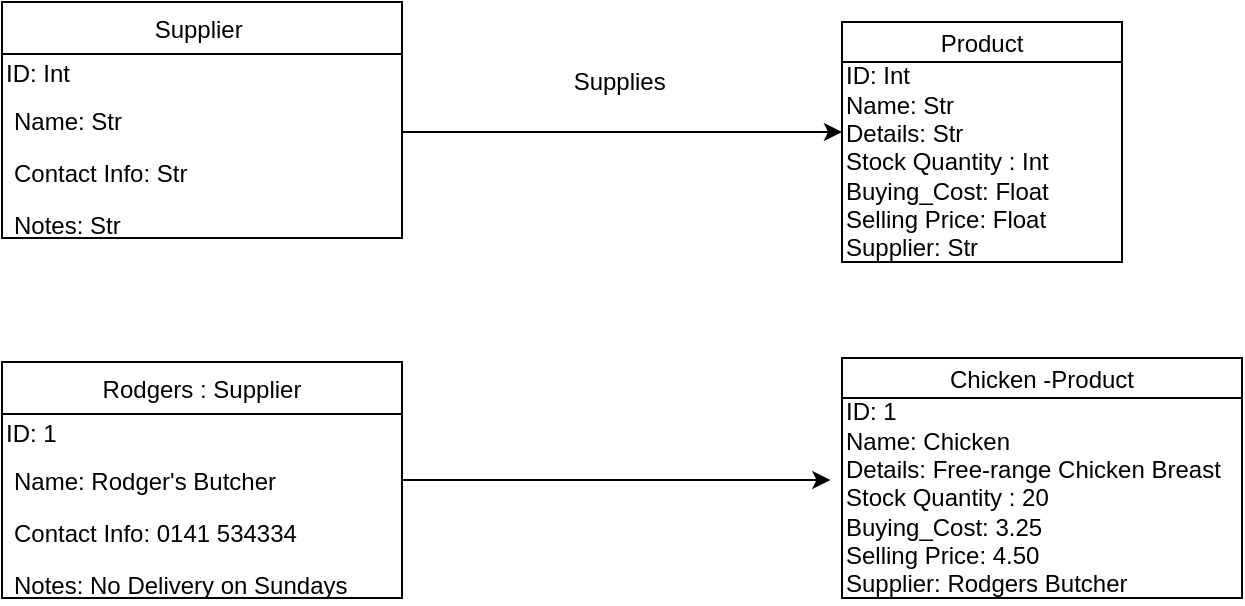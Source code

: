 <mxfile version="14.2.9" type="device"><diagram id="1e1DSsZ0DbWzhlfQLTY4" name="Page-1"><mxGraphModel dx="946" dy="1615" grid="1" gridSize="10" guides="1" tooltips="1" connect="1" arrows="1" fold="1" page="1" pageScale="1" pageWidth="827" pageHeight="1169" math="0" shadow="0"><root><mxCell id="0"/><mxCell id="1" parent="0"/><mxCell id="89EzjTSrRAkhM5fwgCOl-2" value="Supplier " style="swimlane;fontStyle=0;childLayout=stackLayout;horizontal=1;startSize=26;fillColor=none;horizontalStack=0;resizeParent=1;resizeParentMax=0;resizeLast=0;collapsible=1;marginBottom=0;" vertex="1" parent="1"><mxGeometry x="90" y="-1080" width="200" height="118" as="geometry"><mxRectangle x="90" y="-1080" width="80" height="26" as="alternateBounds"/></mxGeometry></mxCell><mxCell id="89EzjTSrRAkhM5fwgCOl-12" value="ID: Int" style="text;html=1;align=left;verticalAlign=middle;resizable=0;points=[];autosize=1;" vertex="1" parent="89EzjTSrRAkhM5fwgCOl-2"><mxGeometry y="26" width="200" height="20" as="geometry"/></mxCell><mxCell id="89EzjTSrRAkhM5fwgCOl-3" value="Name: Str " style="text;strokeColor=none;fillColor=none;align=left;verticalAlign=top;spacingLeft=4;spacingRight=4;overflow=hidden;rotatable=0;points=[[0,0.5],[1,0.5]];portConstraint=eastwest;" vertex="1" parent="89EzjTSrRAkhM5fwgCOl-2"><mxGeometry y="46" width="200" height="26" as="geometry"/></mxCell><mxCell id="89EzjTSrRAkhM5fwgCOl-4" value="Contact Info: Str" style="text;strokeColor=none;fillColor=none;align=left;verticalAlign=top;spacingLeft=4;spacingRight=4;overflow=hidden;rotatable=0;points=[[0,0.5],[1,0.5]];portConstraint=eastwest;" vertex="1" parent="89EzjTSrRAkhM5fwgCOl-2"><mxGeometry y="72" width="200" height="26" as="geometry"/></mxCell><mxCell id="89EzjTSrRAkhM5fwgCOl-5" value="Notes: Str " style="text;strokeColor=none;fillColor=none;align=left;verticalAlign=top;spacingLeft=4;spacingRight=4;overflow=hidden;rotatable=0;points=[[0,0.5],[1,0.5]];portConstraint=eastwest;" vertex="1" parent="89EzjTSrRAkhM5fwgCOl-2"><mxGeometry y="98" width="200" height="20" as="geometry"/></mxCell><mxCell id="89EzjTSrRAkhM5fwgCOl-6" value="Product" style="swimlane;fontStyle=0;childLayout=stackLayout;horizontal=1;startSize=20;fillColor=none;horizontalStack=0;resizeParent=1;resizeParentMax=0;resizeLast=0;collapsible=1;marginBottom=0;" vertex="1" parent="1"><mxGeometry x="510" y="-1070" width="140" height="120" as="geometry"/></mxCell><mxCell id="89EzjTSrRAkhM5fwgCOl-13" value="ID: Int&lt;br&gt;Name: Str&lt;br&gt;Details: Str&lt;br&gt;Stock Quantity : Int&lt;br&gt;Buying_Cost: Float&lt;br&gt;Selling Price: Float&lt;br&gt;Supplier: Str&amp;nbsp;" style="text;html=1;align=left;verticalAlign=middle;resizable=0;points=[];autosize=1;" vertex="1" parent="89EzjTSrRAkhM5fwgCOl-6"><mxGeometry y="20" width="140" height="100" as="geometry"/></mxCell><mxCell id="89EzjTSrRAkhM5fwgCOl-10" style="edgeStyle=orthogonalEdgeStyle;rounded=0;orthogonalLoop=1;jettySize=auto;html=1;" edge="1" parent="1" source="89EzjTSrRAkhM5fwgCOl-4"><mxGeometry relative="1" as="geometry"><mxPoint x="510" y="-1015" as="targetPoint"/><Array as="points"><mxPoint x="290" y="-1015"/></Array></mxGeometry></mxCell><mxCell id="89EzjTSrRAkhM5fwgCOl-11" value="Supplies&amp;nbsp;" style="text;html=1;align=center;verticalAlign=middle;resizable=0;points=[];autosize=1;" vertex="1" parent="1"><mxGeometry x="370" y="-1050" width="60" height="20" as="geometry"/></mxCell><mxCell id="89EzjTSrRAkhM5fwgCOl-22" value="Rodgers : Supplier" style="swimlane;fontStyle=0;childLayout=stackLayout;horizontal=1;startSize=26;fillColor=none;horizontalStack=0;resizeParent=1;resizeParentMax=0;resizeLast=0;collapsible=1;marginBottom=0;" vertex="1" parent="1"><mxGeometry x="90" y="-900" width="200" height="118" as="geometry"><mxRectangle x="90" y="-1080" width="80" height="26" as="alternateBounds"/></mxGeometry></mxCell><mxCell id="89EzjTSrRAkhM5fwgCOl-23" value="ID: 1" style="text;html=1;align=left;verticalAlign=middle;resizable=0;points=[];autosize=1;" vertex="1" parent="89EzjTSrRAkhM5fwgCOl-22"><mxGeometry y="26" width="200" height="20" as="geometry"/></mxCell><mxCell id="89EzjTSrRAkhM5fwgCOl-24" value="Name: Rodger's Butcher " style="text;strokeColor=none;fillColor=none;align=left;verticalAlign=top;spacingLeft=4;spacingRight=4;overflow=hidden;rotatable=0;points=[[0,0.5],[1,0.5]];portConstraint=eastwest;" vertex="1" parent="89EzjTSrRAkhM5fwgCOl-22"><mxGeometry y="46" width="200" height="26" as="geometry"/></mxCell><mxCell id="89EzjTSrRAkhM5fwgCOl-25" value="Contact Info: 0141 534334" style="text;strokeColor=none;fillColor=none;align=left;verticalAlign=top;spacingLeft=4;spacingRight=4;overflow=hidden;rotatable=0;points=[[0,0.5],[1,0.5]];portConstraint=eastwest;" vertex="1" parent="89EzjTSrRAkhM5fwgCOl-22"><mxGeometry y="72" width="200" height="26" as="geometry"/></mxCell><mxCell id="89EzjTSrRAkhM5fwgCOl-26" value="Notes: No Delivery on Sundays" style="text;strokeColor=none;fillColor=none;align=left;verticalAlign=top;spacingLeft=4;spacingRight=4;overflow=hidden;rotatable=0;points=[[0,0.5],[1,0.5]];portConstraint=eastwest;" vertex="1" parent="89EzjTSrRAkhM5fwgCOl-22"><mxGeometry y="98" width="200" height="20" as="geometry"/></mxCell><mxCell id="89EzjTSrRAkhM5fwgCOl-27" value="Chicken -Product" style="swimlane;fontStyle=0;childLayout=stackLayout;horizontal=1;startSize=20;fillColor=none;horizontalStack=0;resizeParent=1;resizeParentMax=0;resizeLast=0;collapsible=1;marginBottom=0;" vertex="1" parent="1"><mxGeometry x="510" y="-902" width="200" height="120" as="geometry"/></mxCell><mxCell id="89EzjTSrRAkhM5fwgCOl-28" value="ID: 1&lt;br&gt;Name: Chicken&lt;br&gt;Details: Free-range Chicken Breast&lt;br&gt;Stock Quantity : 20&lt;br&gt;Buying_Cost: 3.25&lt;br&gt;Selling Price: 4.50&lt;br&gt;Supplier: Rodgers Butcher" style="text;html=1;align=left;verticalAlign=middle;resizable=0;points=[];autosize=1;" vertex="1" parent="89EzjTSrRAkhM5fwgCOl-27"><mxGeometry y="20" width="200" height="100" as="geometry"/></mxCell><mxCell id="89EzjTSrRAkhM5fwgCOl-29" style="edgeStyle=orthogonalEdgeStyle;rounded=0;orthogonalLoop=1;jettySize=auto;html=1;entryX=-0.029;entryY=0.41;entryDx=0;entryDy=0;entryPerimeter=0;" edge="1" parent="1" source="89EzjTSrRAkhM5fwgCOl-24" target="89EzjTSrRAkhM5fwgCOl-28"><mxGeometry relative="1" as="geometry"/></mxCell></root></mxGraphModel></diagram></mxfile>